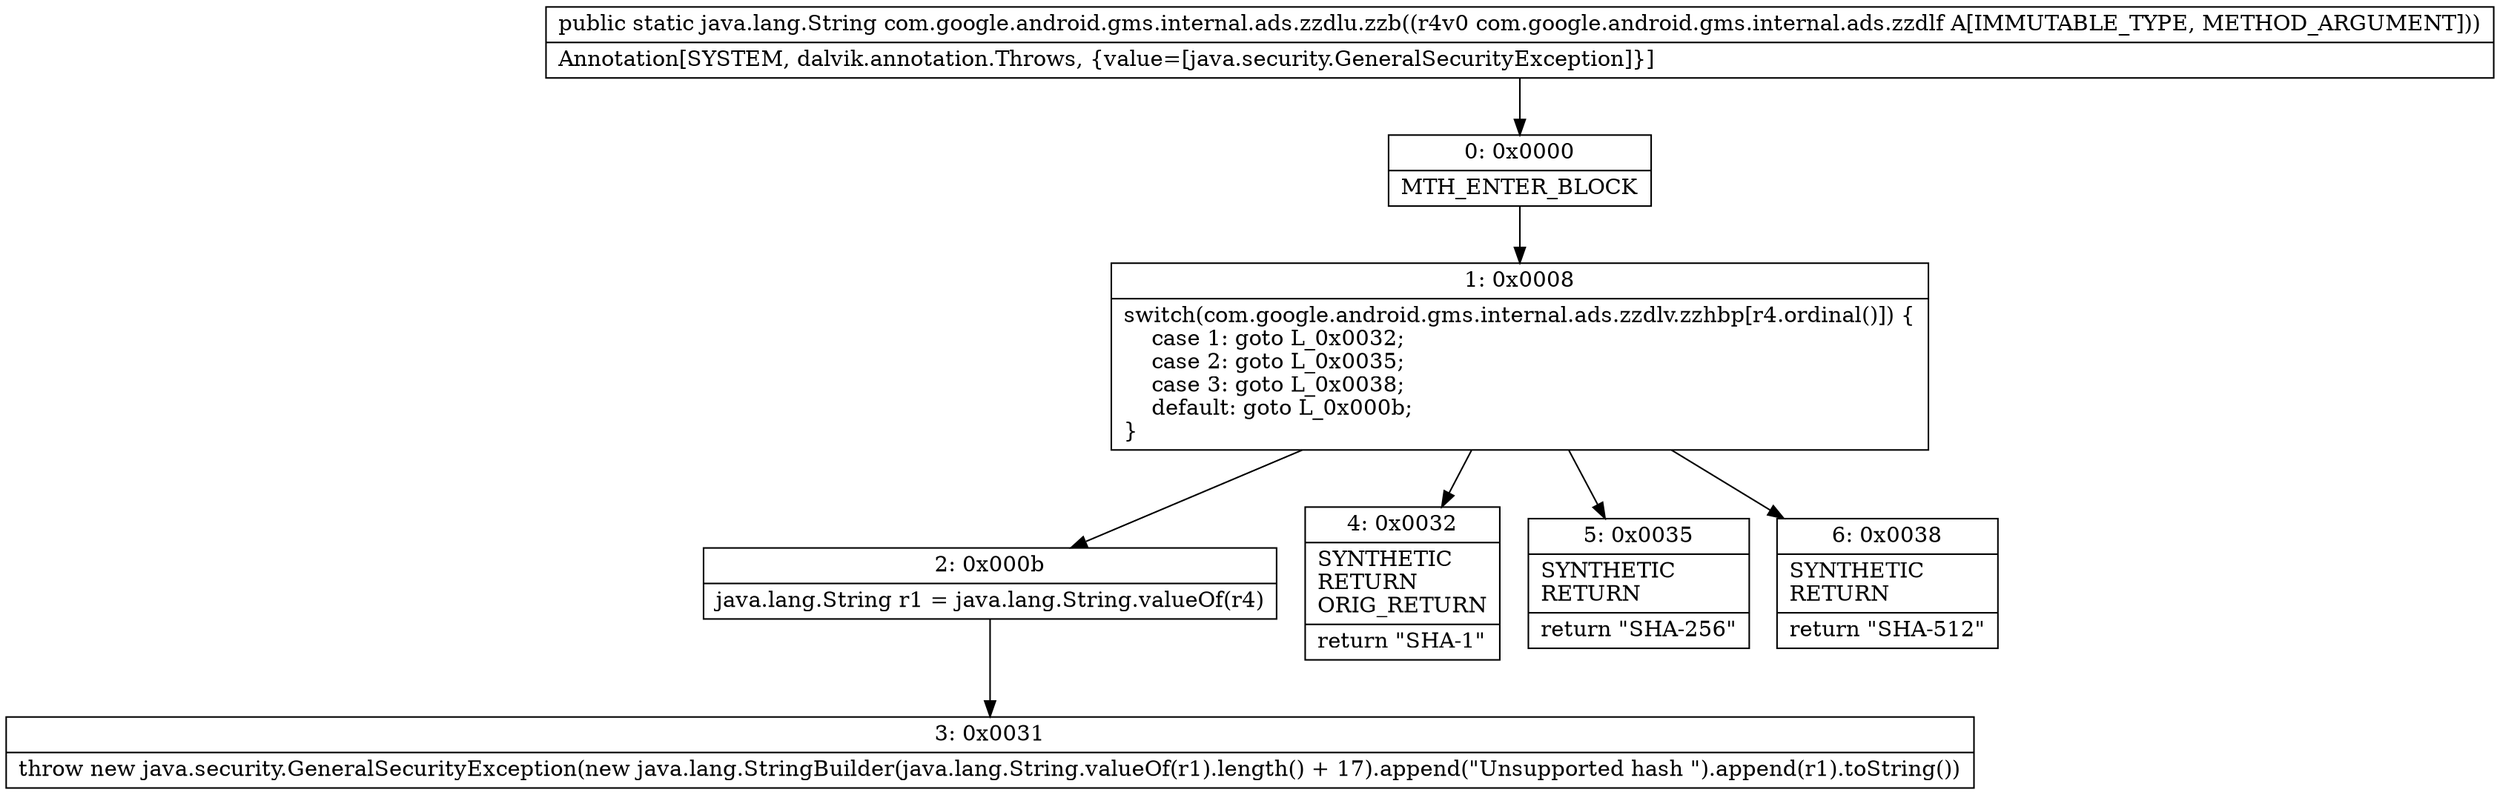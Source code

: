 digraph "CFG forcom.google.android.gms.internal.ads.zzdlu.zzb(Lcom\/google\/android\/gms\/internal\/ads\/zzdlf;)Ljava\/lang\/String;" {
Node_0 [shape=record,label="{0\:\ 0x0000|MTH_ENTER_BLOCK\l}"];
Node_1 [shape=record,label="{1\:\ 0x0008|switch(com.google.android.gms.internal.ads.zzdlv.zzhbp[r4.ordinal()]) \{\l    case 1: goto L_0x0032;\l    case 2: goto L_0x0035;\l    case 3: goto L_0x0038;\l    default: goto L_0x000b;\l\}\l}"];
Node_2 [shape=record,label="{2\:\ 0x000b|java.lang.String r1 = java.lang.String.valueOf(r4)\l}"];
Node_3 [shape=record,label="{3\:\ 0x0031|throw new java.security.GeneralSecurityException(new java.lang.StringBuilder(java.lang.String.valueOf(r1).length() + 17).append(\"Unsupported hash \").append(r1).toString())\l}"];
Node_4 [shape=record,label="{4\:\ 0x0032|SYNTHETIC\lRETURN\lORIG_RETURN\l|return \"SHA\-1\"\l}"];
Node_5 [shape=record,label="{5\:\ 0x0035|SYNTHETIC\lRETURN\l|return \"SHA\-256\"\l}"];
Node_6 [shape=record,label="{6\:\ 0x0038|SYNTHETIC\lRETURN\l|return \"SHA\-512\"\l}"];
MethodNode[shape=record,label="{public static java.lang.String com.google.android.gms.internal.ads.zzdlu.zzb((r4v0 com.google.android.gms.internal.ads.zzdlf A[IMMUTABLE_TYPE, METHOD_ARGUMENT]))  | Annotation[SYSTEM, dalvik.annotation.Throws, \{value=[java.security.GeneralSecurityException]\}]\l}"];
MethodNode -> Node_0;
Node_0 -> Node_1;
Node_1 -> Node_2;
Node_1 -> Node_4;
Node_1 -> Node_5;
Node_1 -> Node_6;
Node_2 -> Node_3;
}

